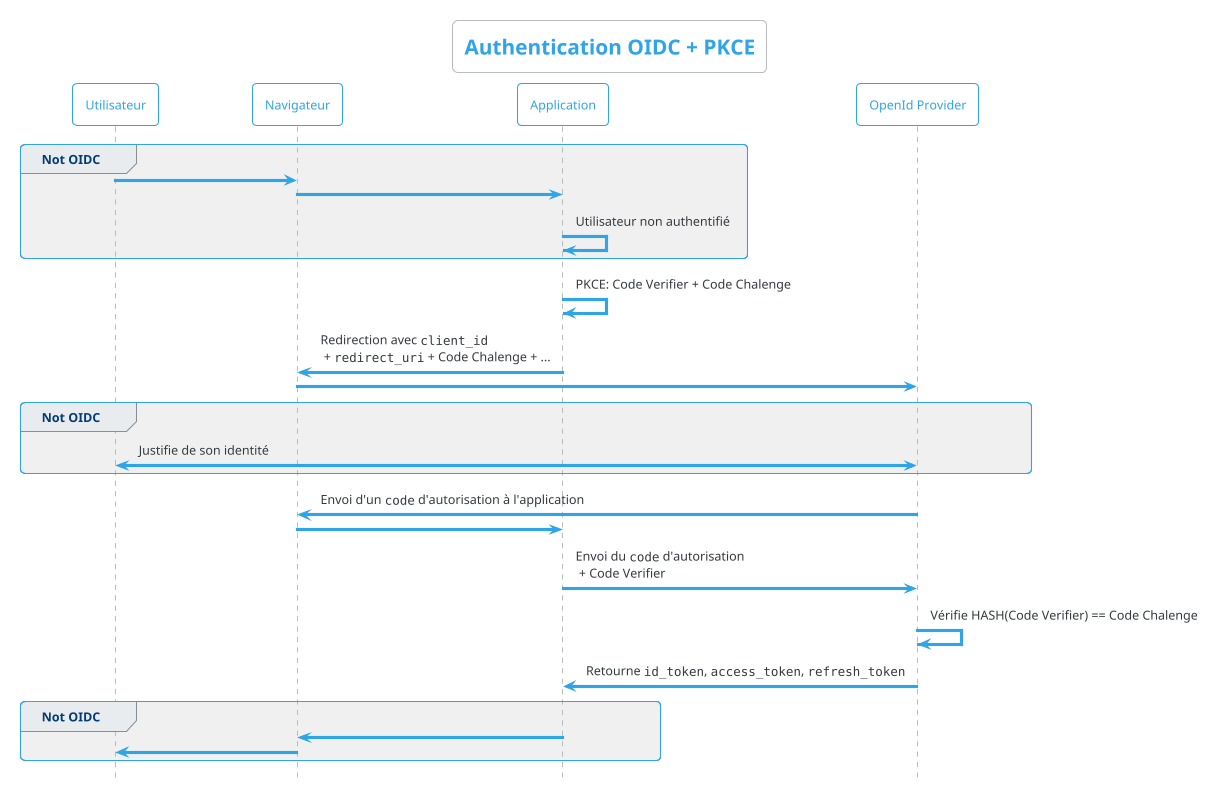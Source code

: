 @startuml

!theme cerulean-outline

hide footbox

title Authentication OIDC + PKCE

Participant "Utilisateur" as EndUser
Participant "Navigateur" as Browser
Participant "Application" as RelyingParty
Participant "OpenId Provider" as OpenIdProvider

group #F0F0F0 Not OIDC
    EndUser->Browser: 
    Browser->RelyingParty: 

    RelyingParty->RelyingParty: Utilisateur non authentifié
end group
RelyingParty->RelyingParty: PKCE: Code Verifier + Code Chalenge
RelyingParty->Browser: Redirection avec ""client_id""\n + ""redirect_uri"" + Code Chalenge + ...

Browser->OpenIdProvider:
group #F0F0F0 Not OIDC
    EndUser <-> OpenIdProvider: Justifie de son identité
end group
OpenIdProvider->Browser: Envoi d'un ""code"" d'autorisation à l'application

Browser->RelyingParty:

RelyingParty->OpenIdProvider: Envoi du ""code"" d'autorisation\n + Code Verifier
OpenIdProvider->OpenIdProvider: Vérifie HASH(Code Verifier) == Code Chalenge
OpenIdProvider->RelyingParty: Retourne ""id_token"", ""access_token"", ""refresh_token""

group #F0F0F0 Not OIDC
    RelyingParty->Browser:
    Browser->EndUser:
end group

@enduml
